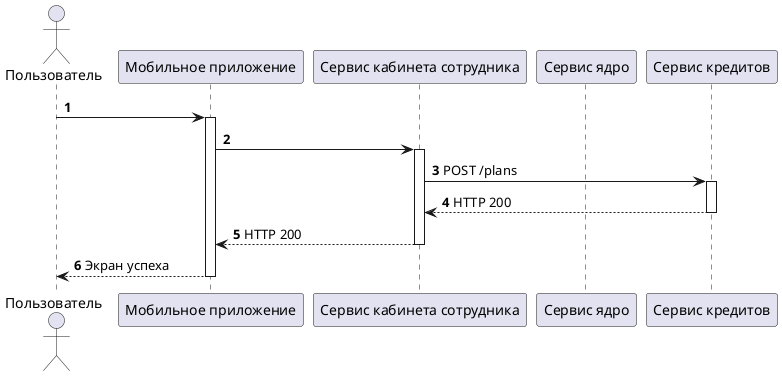 @startuml
'https://plantuml.com/sequence-diagram

autonumber

actor "Пользователь" as User
participant "Мобильное приложение" as MobileApp
participant "Сервис кабинета сотрудника" as EmployerService
participant "Сервис ядро" as CoreService
participant "Сервис кредитов" as LoanService

User -> MobileApp
activate MobileApp

    MobileApp -> EmployerService
    activate EmployerService

        EmployerService -> LoanService: POST /plans
        activate LoanService
        return HTTP 200
    return HTTP 200
return Экран успеха

@enduml